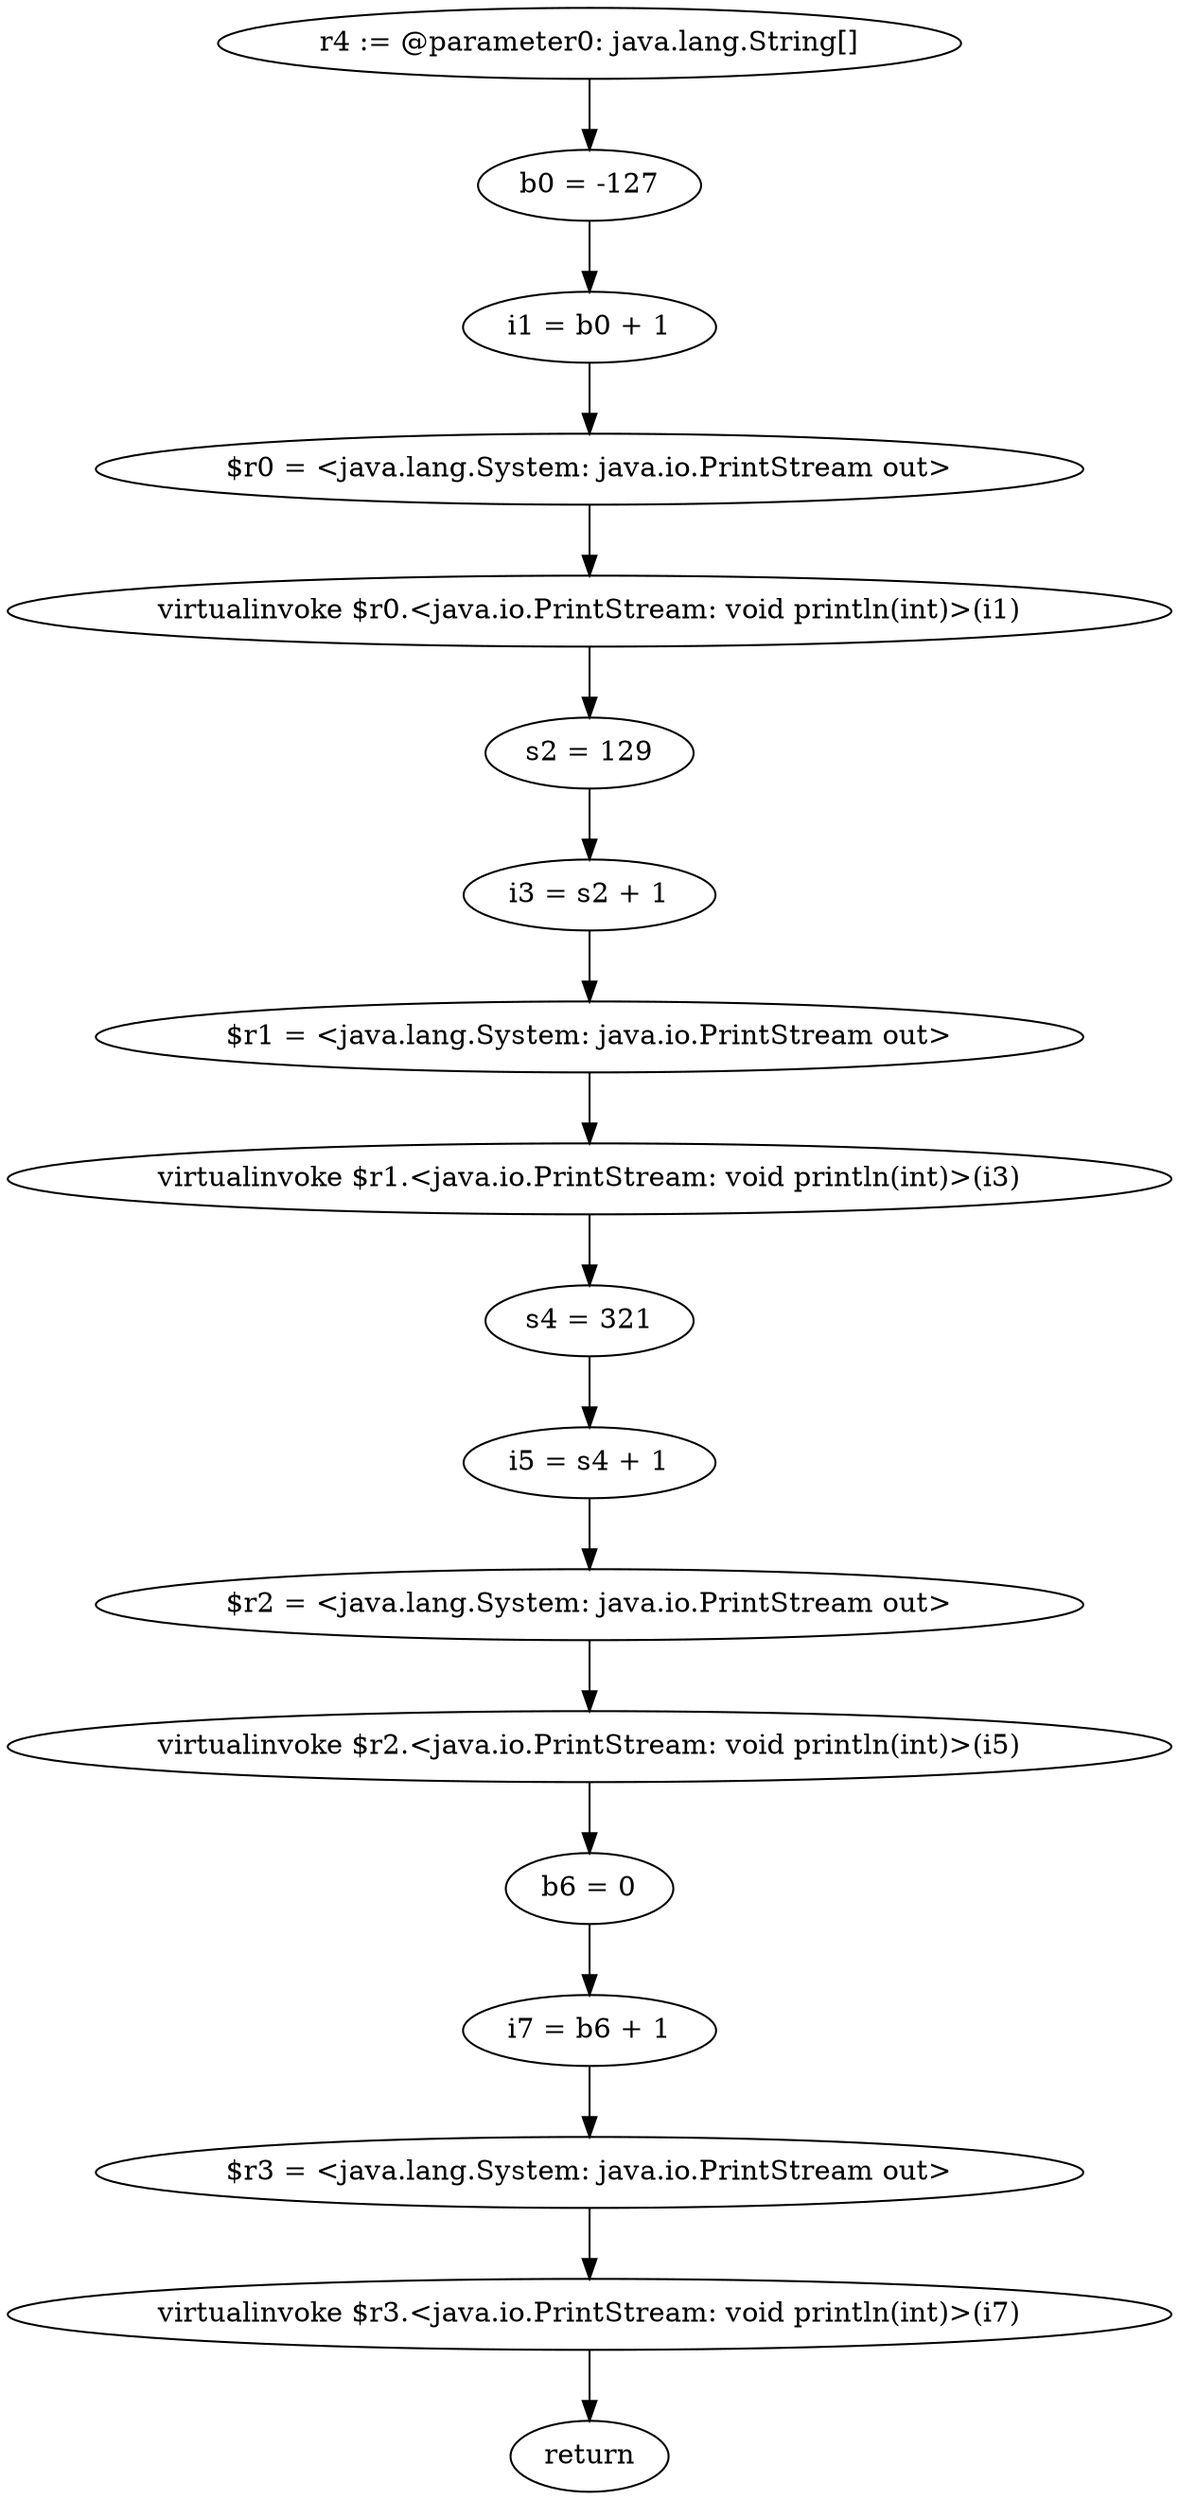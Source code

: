 digraph "unitGraph" {
    "r4 := @parameter0: java.lang.String[]"
    "b0 = -127"
    "i1 = b0 + 1"
    "$r0 = <java.lang.System: java.io.PrintStream out>"
    "virtualinvoke $r0.<java.io.PrintStream: void println(int)>(i1)"
    "s2 = 129"
    "i3 = s2 + 1"
    "$r1 = <java.lang.System: java.io.PrintStream out>"
    "virtualinvoke $r1.<java.io.PrintStream: void println(int)>(i3)"
    "s4 = 321"
    "i5 = s4 + 1"
    "$r2 = <java.lang.System: java.io.PrintStream out>"
    "virtualinvoke $r2.<java.io.PrintStream: void println(int)>(i5)"
    "b6 = 0"
    "i7 = b6 + 1"
    "$r3 = <java.lang.System: java.io.PrintStream out>"
    "virtualinvoke $r3.<java.io.PrintStream: void println(int)>(i7)"
    "return"
    "r4 := @parameter0: java.lang.String[]"->"b0 = -127";
    "b0 = -127"->"i1 = b0 + 1";
    "i1 = b0 + 1"->"$r0 = <java.lang.System: java.io.PrintStream out>";
    "$r0 = <java.lang.System: java.io.PrintStream out>"->"virtualinvoke $r0.<java.io.PrintStream: void println(int)>(i1)";
    "virtualinvoke $r0.<java.io.PrintStream: void println(int)>(i1)"->"s2 = 129";
    "s2 = 129"->"i3 = s2 + 1";
    "i3 = s2 + 1"->"$r1 = <java.lang.System: java.io.PrintStream out>";
    "$r1 = <java.lang.System: java.io.PrintStream out>"->"virtualinvoke $r1.<java.io.PrintStream: void println(int)>(i3)";
    "virtualinvoke $r1.<java.io.PrintStream: void println(int)>(i3)"->"s4 = 321";
    "s4 = 321"->"i5 = s4 + 1";
    "i5 = s4 + 1"->"$r2 = <java.lang.System: java.io.PrintStream out>";
    "$r2 = <java.lang.System: java.io.PrintStream out>"->"virtualinvoke $r2.<java.io.PrintStream: void println(int)>(i5)";
    "virtualinvoke $r2.<java.io.PrintStream: void println(int)>(i5)"->"b6 = 0";
    "b6 = 0"->"i7 = b6 + 1";
    "i7 = b6 + 1"->"$r3 = <java.lang.System: java.io.PrintStream out>";
    "$r3 = <java.lang.System: java.io.PrintStream out>"->"virtualinvoke $r3.<java.io.PrintStream: void println(int)>(i7)";
    "virtualinvoke $r3.<java.io.PrintStream: void println(int)>(i7)"->"return";
}
